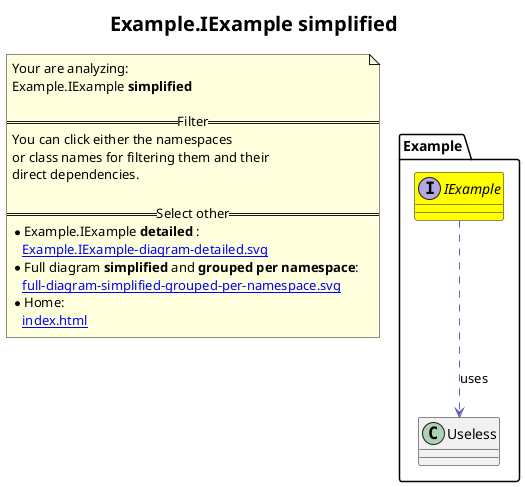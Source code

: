 @startuml
title <size:20>Example.IExample **simplified** </size>
note "Your are analyzing:\nExample.IExample **simplified** \n\n==Filter==\nYou can click either the namespaces \nor class names for filtering them and their\ndirect dependencies.\n\n==Select other==\n* Example.IExample **detailed** :\n   [[Example.IExample-diagram-detailed.svg]]\n* Full diagram **simplified** and **grouped per namespace**:\n   [[full-diagram-simplified-grouped-per-namespace.svg]]\n* Home:\n   [[index.html]]" as FloatingNote
interface Example.IExample [[Example.IExample-diagram-simplified.svg]] #yellow {
}
class Example.Useless [[Example.Useless-diagram-simplified.svg]]  {
}
 ' *************************************** 
 ' *************************************** 
 ' *************************************** 
' Class relations extracted from namespace:
' Example
Example.IExample .[#6060BB].> Example.Useless  : uses 
@enduml